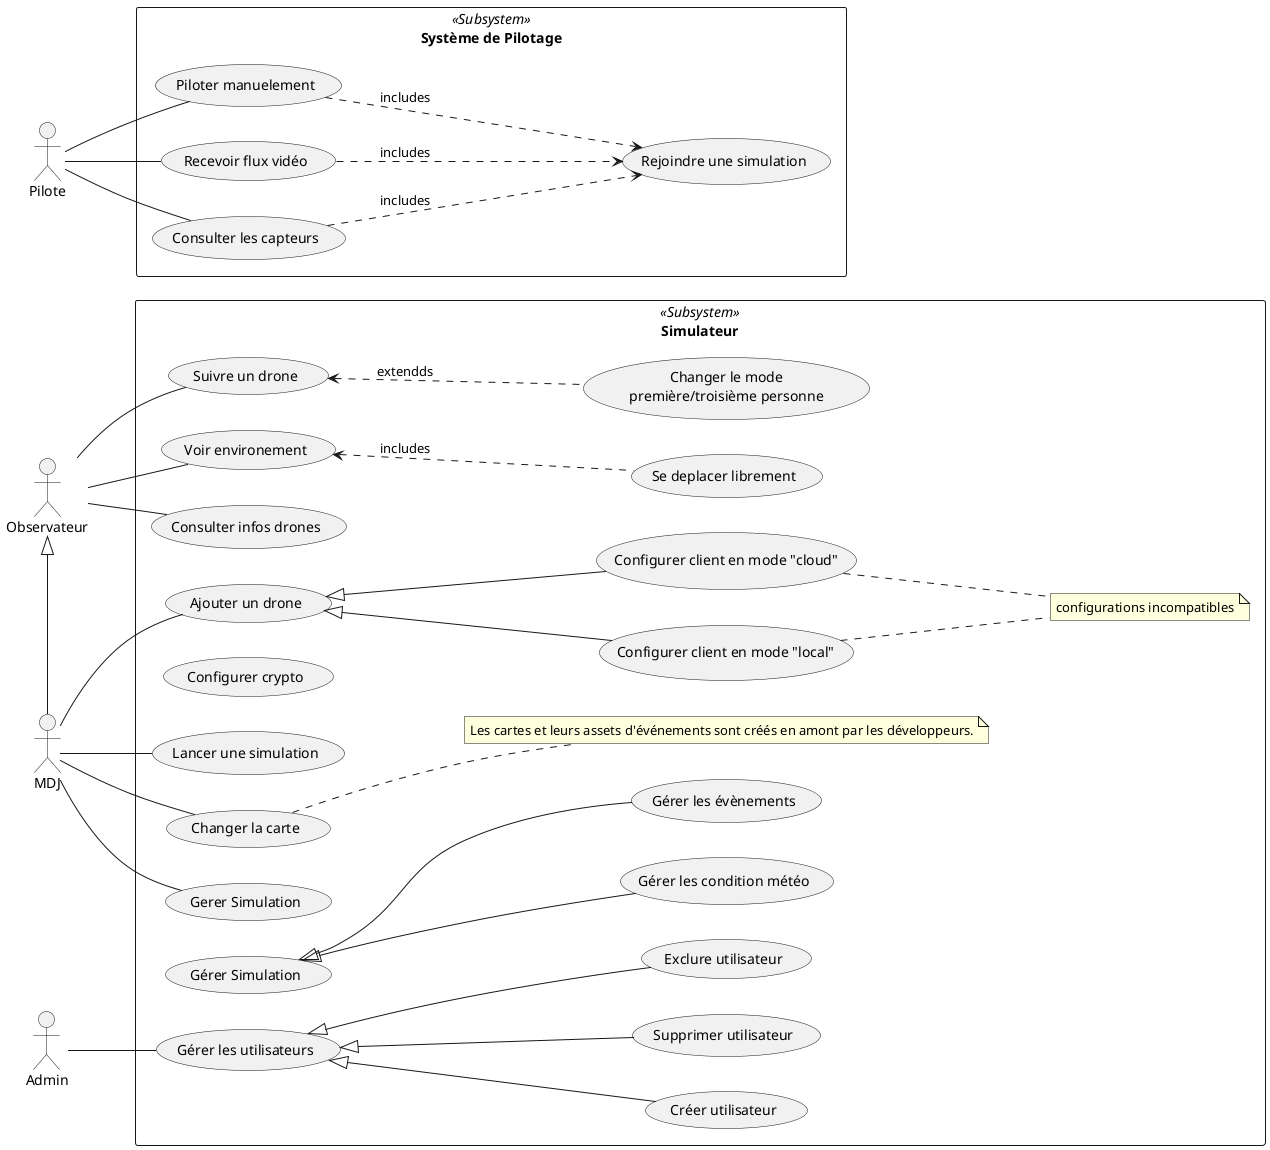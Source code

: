 @startuml

left to right direction

actor Observateur
actor MDJ
actor Pilote
actor Admin
'actor Admin

rectangle "Système de Pilotage" <<Subsystem>> as SysPilot {
    Pilote -- (Piloter manuelement)
    Pilote -- (Recevoir flux vidéo)
    Pilote -- (Consulter les capteurs)

    (Recevoir flux vidéo) ..> (Rejoindre une simulation) : includes
    (Piloter manuelement) ..> (Rejoindre une simulation) : includes
    (Consulter les capteurs) ..> (Rejoindre une simulation) : includes
}

MDJ -left-|> Observateur

rectangle Simulateur <<Subsystem>> {

    usecase (Suivre un drone) as follow_drone

    follow_drone <.down. (Changer le mode\npremière/troisième personne) : extendds
    (Voir environement) <.. (Se deplacer librement) : includes

    Observateur -- (Voir environement)
    Observateur -- follow_drone
    Observateur -- (Consulter infos drones)

    usecase (Ajouter un drone) as cfg_drone
    usecase (Configurer crypto) as cfg_crypt
    usecase (Configurer client en mode "local") as cfg_ardu_ss
    usecase (Configurer client en mode "cloud") as cfg_ardu_cs
    usecase (Lancer une simulation) as cfg_sim
    note "configurations incompatibles" as mutex1
    note "Les cartes et leurs assets d'événements sont créés en amont par les développeurs." as note1

    cfg_drone <|-- cfg_ardu_ss
    cfg_drone <|-- cfg_ardu_cs
    cfg_ardu_ss .. mutex1
    cfg_ardu_cs .. mutex1

    MDJ -- (Changer la carte)
    (Changer la carte) .. note1
    MDJ -- (Gerer Simulation)
    (Gérer Simulation) <|-- (Gérer les condition météo)
    (Gérer Simulation) <|-- (Gérer les évènements)
    MDJ -- cfg_drone
    MDJ -- cfg_sim

    Admin -- (Gérer les utilisateurs)
    (Gérer les utilisateurs) <|-- (Créer utilisateur)
    (Gérer les utilisateurs) <|-- (Supprimer utilisateur)
    (Gérer les utilisateurs) <|-- (Exclure utilisateur)

}

@enduml
